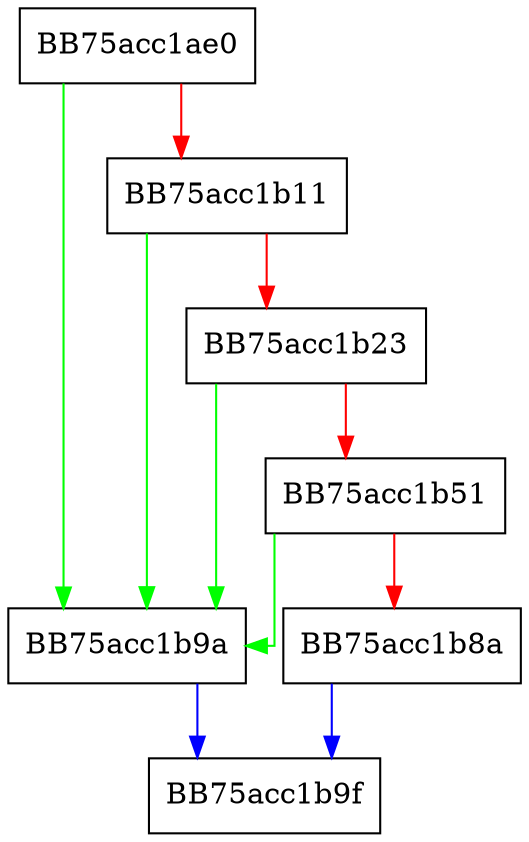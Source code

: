 digraph NetworkIP_init_module {
  node [shape="box"];
  graph [splines=ortho];
  BB75acc1ae0 -> BB75acc1b9a [color="green"];
  BB75acc1ae0 -> BB75acc1b11 [color="red"];
  BB75acc1b11 -> BB75acc1b9a [color="green"];
  BB75acc1b11 -> BB75acc1b23 [color="red"];
  BB75acc1b23 -> BB75acc1b9a [color="green"];
  BB75acc1b23 -> BB75acc1b51 [color="red"];
  BB75acc1b51 -> BB75acc1b9a [color="green"];
  BB75acc1b51 -> BB75acc1b8a [color="red"];
  BB75acc1b8a -> BB75acc1b9f [color="blue"];
  BB75acc1b9a -> BB75acc1b9f [color="blue"];
}